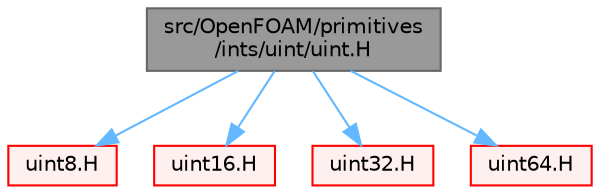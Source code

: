 digraph "src/OpenFOAM/primitives/ints/uint/uint.H"
{
 // LATEX_PDF_SIZE
  bgcolor="transparent";
  edge [fontname=Helvetica,fontsize=10,labelfontname=Helvetica,labelfontsize=10];
  node [fontname=Helvetica,fontsize=10,shape=box,height=0.2,width=0.4];
  Node1 [id="Node000001",label="src/OpenFOAM/primitives\l/ints/uint/uint.H",height=0.2,width=0.4,color="gray40", fillcolor="grey60", style="filled", fontcolor="black",tooltip="System unsigned integer."];
  Node1 -> Node2 [id="edge1_Node000001_Node000002",color="steelblue1",style="solid",tooltip=" "];
  Node2 [id="Node000002",label="uint8.H",height=0.2,width=0.4,color="red", fillcolor="#FFF0F0", style="filled",URL="$uint8_8H.html",tooltip="8bit unsigned integer"];
  Node1 -> Node18 [id="edge2_Node000001_Node000018",color="steelblue1",style="solid",tooltip=" "];
  Node18 [id="Node000018",label="uint16.H",height=0.2,width=0.4,color="red", fillcolor="#FFF0F0", style="filled",URL="$uint16_8H.html",tooltip="16bit unsigned integer. I/O is done as an int32."];
  Node1 -> Node19 [id="edge3_Node000001_Node000019",color="steelblue1",style="solid",tooltip=" "];
  Node19 [id="Node000019",label="uint32.H",height=0.2,width=0.4,color="red", fillcolor="#FFF0F0", style="filled",URL="$uint32_8H.html",tooltip="32bit unsigned integer"];
  Node1 -> Node20 [id="edge4_Node000001_Node000020",color="steelblue1",style="solid",tooltip=" "];
  Node20 [id="Node000020",label="uint64.H",height=0.2,width=0.4,color="red", fillcolor="#FFF0F0", style="filled",URL="$uint64_8H.html",tooltip="64bit unsigned integer"];
}
